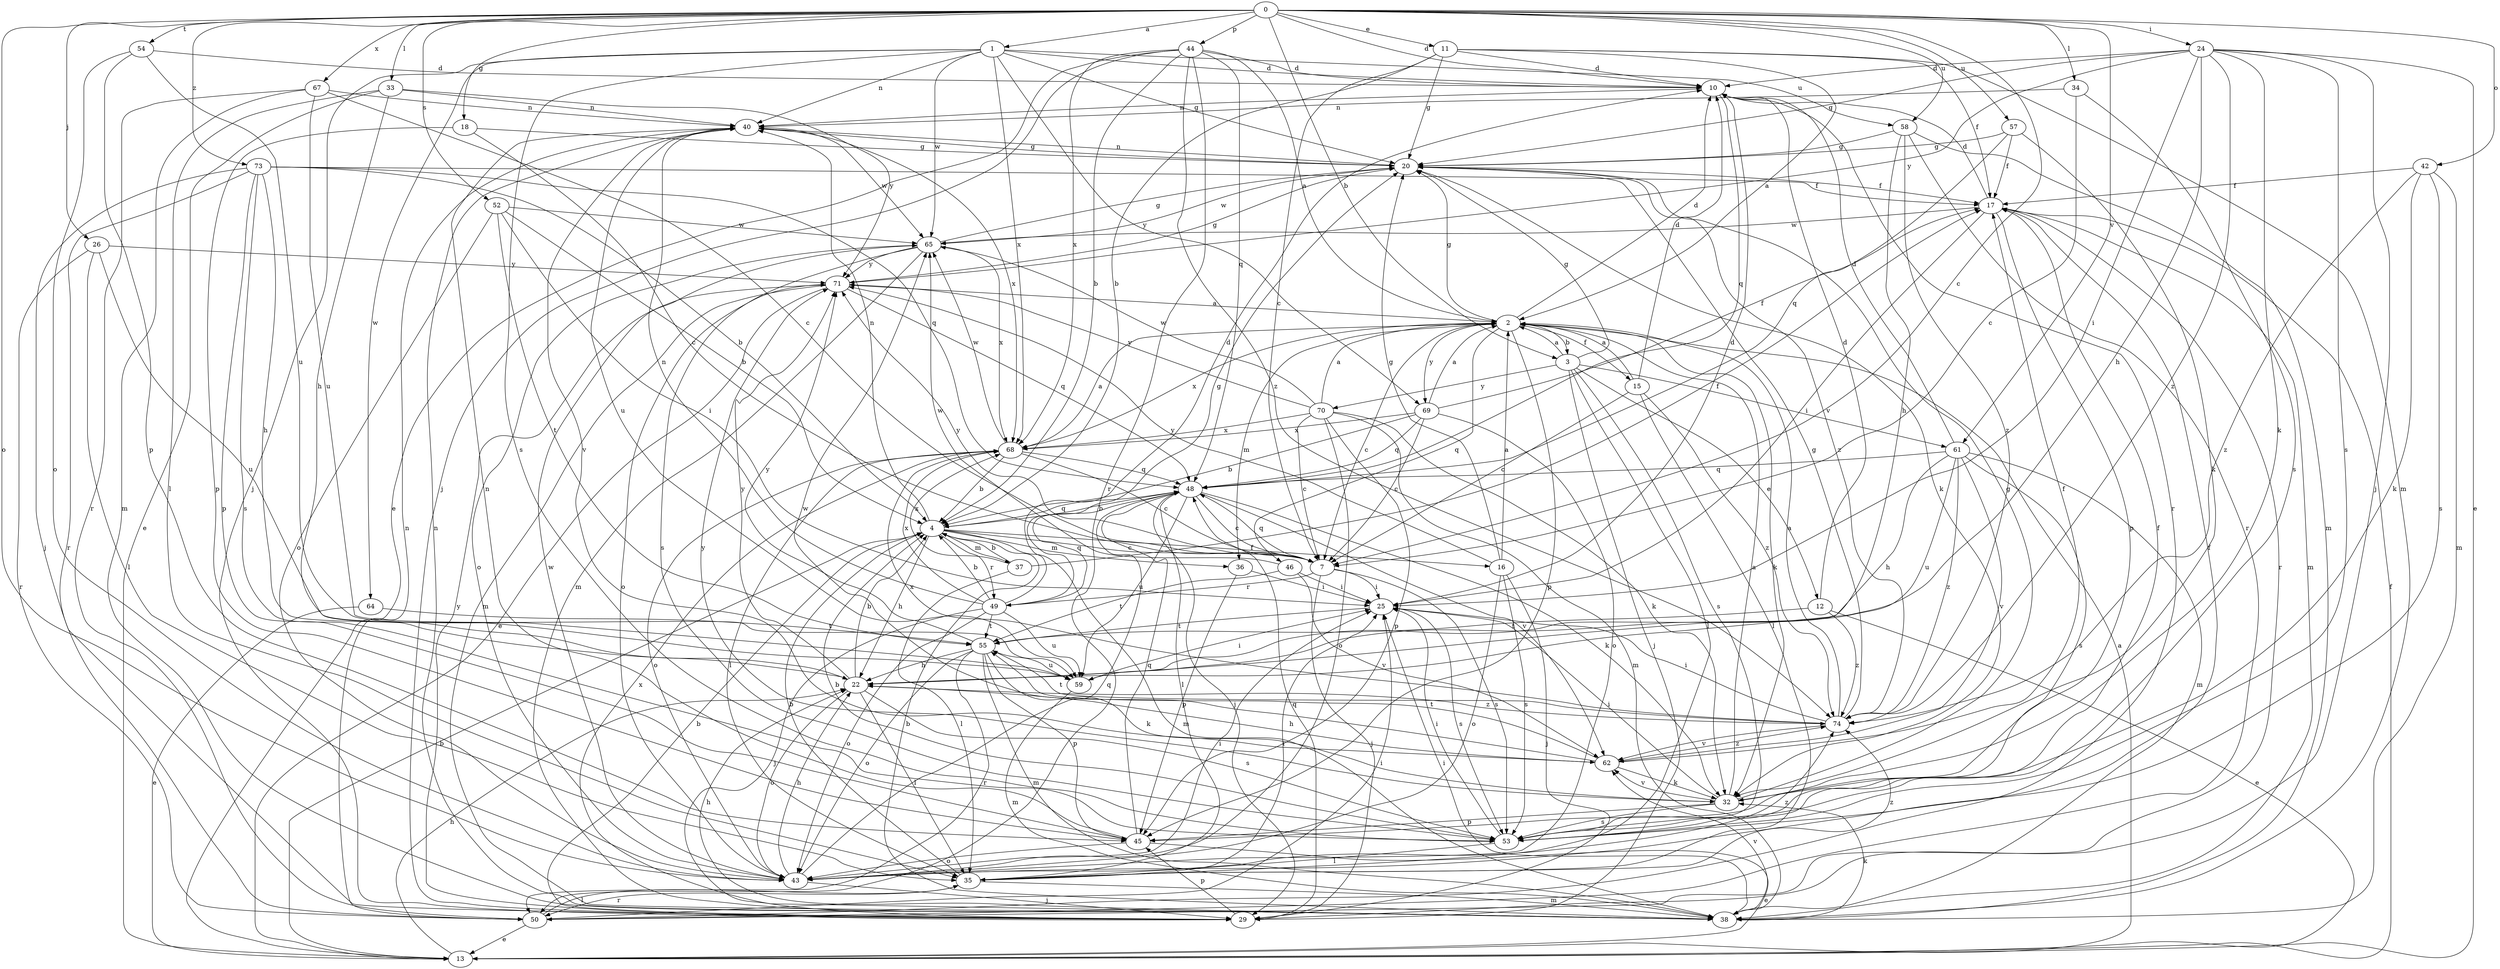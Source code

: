 strict digraph  {
0;
1;
2;
3;
4;
7;
10;
11;
12;
13;
15;
16;
17;
18;
20;
22;
24;
25;
26;
29;
32;
33;
34;
35;
36;
37;
38;
40;
42;
43;
44;
45;
46;
48;
49;
50;
52;
53;
54;
55;
57;
58;
59;
61;
62;
64;
65;
67;
68;
69;
70;
71;
73;
74;
0 -> 1  [label=a];
0 -> 3  [label=b];
0 -> 7  [label=c];
0 -> 10  [label=d];
0 -> 11  [label=e];
0 -> 18  [label=g];
0 -> 24  [label=i];
0 -> 26  [label=j];
0 -> 33  [label=l];
0 -> 34  [label=l];
0 -> 42  [label=o];
0 -> 43  [label=o];
0 -> 44  [label=p];
0 -> 52  [label=s];
0 -> 54  [label=t];
0 -> 57  [label=u];
0 -> 58  [label=u];
0 -> 61  [label=v];
0 -> 67  [label=x];
0 -> 73  [label=z];
1 -> 10  [label=d];
1 -> 20  [label=g];
1 -> 29  [label=j];
1 -> 40  [label=n];
1 -> 53  [label=s];
1 -> 58  [label=u];
1 -> 64  [label=w];
1 -> 65  [label=w];
1 -> 68  [label=x];
1 -> 69  [label=y];
2 -> 3  [label=b];
2 -> 7  [label=c];
2 -> 10  [label=d];
2 -> 15  [label=f];
2 -> 20  [label=g];
2 -> 32  [label=k];
2 -> 36  [label=m];
2 -> 45  [label=p];
2 -> 46  [label=q];
2 -> 68  [label=x];
2 -> 69  [label=y];
3 -> 2  [label=a];
3 -> 12  [label=e];
3 -> 20  [label=g];
3 -> 29  [label=j];
3 -> 35  [label=l];
3 -> 53  [label=s];
3 -> 61  [label=v];
3 -> 70  [label=y];
4 -> 7  [label=c];
4 -> 16  [label=f];
4 -> 22  [label=h];
4 -> 36  [label=m];
4 -> 37  [label=m];
4 -> 38  [label=m];
4 -> 40  [label=n];
4 -> 48  [label=q];
4 -> 49  [label=r];
7 -> 25  [label=i];
7 -> 29  [label=j];
7 -> 48  [label=q];
7 -> 49  [label=r];
7 -> 53  [label=s];
7 -> 71  [label=y];
10 -> 40  [label=n];
10 -> 48  [label=q];
10 -> 50  [label=r];
11 -> 2  [label=a];
11 -> 4  [label=b];
11 -> 7  [label=c];
11 -> 10  [label=d];
11 -> 17  [label=f];
11 -> 20  [label=g];
11 -> 38  [label=m];
12 -> 10  [label=d];
12 -> 13  [label=e];
12 -> 55  [label=t];
12 -> 74  [label=z];
13 -> 2  [label=a];
13 -> 4  [label=b];
13 -> 17  [label=f];
13 -> 22  [label=h];
15 -> 2  [label=a];
15 -> 7  [label=c];
15 -> 10  [label=d];
15 -> 35  [label=l];
15 -> 74  [label=z];
16 -> 2  [label=a];
16 -> 20  [label=g];
16 -> 29  [label=j];
16 -> 43  [label=o];
16 -> 53  [label=s];
16 -> 71  [label=y];
17 -> 10  [label=d];
17 -> 25  [label=i];
17 -> 38  [label=m];
17 -> 45  [label=p];
17 -> 50  [label=r];
17 -> 65  [label=w];
18 -> 7  [label=c];
18 -> 20  [label=g];
18 -> 45  [label=p];
20 -> 17  [label=f];
20 -> 32  [label=k];
20 -> 40  [label=n];
20 -> 65  [label=w];
20 -> 74  [label=z];
22 -> 4  [label=b];
22 -> 35  [label=l];
22 -> 43  [label=o];
22 -> 53  [label=s];
22 -> 71  [label=y];
22 -> 74  [label=z];
24 -> 10  [label=d];
24 -> 13  [label=e];
24 -> 20  [label=g];
24 -> 22  [label=h];
24 -> 25  [label=i];
24 -> 29  [label=j];
24 -> 32  [label=k];
24 -> 53  [label=s];
24 -> 71  [label=y];
24 -> 74  [label=z];
25 -> 10  [label=d];
25 -> 53  [label=s];
25 -> 55  [label=t];
26 -> 35  [label=l];
26 -> 50  [label=r];
26 -> 59  [label=u];
26 -> 71  [label=y];
29 -> 4  [label=b];
29 -> 45  [label=p];
29 -> 48  [label=q];
29 -> 71  [label=y];
32 -> 2  [label=a];
32 -> 20  [label=g];
32 -> 25  [label=i];
32 -> 45  [label=p];
32 -> 53  [label=s];
32 -> 62  [label=v];
32 -> 71  [label=y];
33 -> 13  [label=e];
33 -> 22  [label=h];
33 -> 35  [label=l];
33 -> 40  [label=n];
33 -> 71  [label=y];
34 -> 7  [label=c];
34 -> 40  [label=n];
34 -> 53  [label=s];
35 -> 4  [label=b];
35 -> 25  [label=i];
35 -> 38  [label=m];
35 -> 50  [label=r];
35 -> 74  [label=z];
36 -> 25  [label=i];
36 -> 45  [label=p];
37 -> 4  [label=b];
37 -> 17  [label=f];
37 -> 35  [label=l];
37 -> 68  [label=x];
38 -> 4  [label=b];
38 -> 22  [label=h];
38 -> 25  [label=i];
38 -> 32  [label=k];
38 -> 40  [label=n];
38 -> 62  [label=v];
38 -> 68  [label=x];
40 -> 20  [label=g];
40 -> 59  [label=u];
40 -> 62  [label=v];
40 -> 65  [label=w];
40 -> 68  [label=x];
42 -> 17  [label=f];
42 -> 32  [label=k];
42 -> 38  [label=m];
42 -> 53  [label=s];
42 -> 74  [label=z];
43 -> 17  [label=f];
43 -> 22  [label=h];
43 -> 25  [label=i];
43 -> 29  [label=j];
43 -> 48  [label=q];
43 -> 65  [label=w];
43 -> 74  [label=z];
44 -> 2  [label=a];
44 -> 4  [label=b];
44 -> 10  [label=d];
44 -> 13  [label=e];
44 -> 29  [label=j];
44 -> 48  [label=q];
44 -> 50  [label=r];
44 -> 68  [label=x];
44 -> 74  [label=z];
45 -> 13  [label=e];
45 -> 40  [label=n];
45 -> 43  [label=o];
45 -> 48  [label=q];
46 -> 25  [label=i];
46 -> 55  [label=t];
46 -> 62  [label=v];
46 -> 65  [label=w];
48 -> 4  [label=b];
48 -> 7  [label=c];
48 -> 29  [label=j];
48 -> 32  [label=k];
48 -> 35  [label=l];
48 -> 59  [label=u];
48 -> 62  [label=v];
49 -> 4  [label=b];
49 -> 10  [label=d];
49 -> 20  [label=g];
49 -> 29  [label=j];
49 -> 40  [label=n];
49 -> 43  [label=o];
49 -> 48  [label=q];
49 -> 55  [label=t];
49 -> 59  [label=u];
49 -> 68  [label=x];
50 -> 13  [label=e];
50 -> 25  [label=i];
50 -> 35  [label=l];
50 -> 40  [label=n];
52 -> 4  [label=b];
52 -> 25  [label=i];
52 -> 43  [label=o];
52 -> 55  [label=t];
52 -> 65  [label=w];
53 -> 4  [label=b];
53 -> 17  [label=f];
53 -> 25  [label=i];
53 -> 35  [label=l];
54 -> 10  [label=d];
54 -> 43  [label=o];
54 -> 45  [label=p];
54 -> 59  [label=u];
55 -> 22  [label=h];
55 -> 32  [label=k];
55 -> 38  [label=m];
55 -> 43  [label=o];
55 -> 45  [label=p];
55 -> 50  [label=r];
55 -> 59  [label=u];
55 -> 71  [label=y];
57 -> 17  [label=f];
57 -> 20  [label=g];
57 -> 32  [label=k];
57 -> 48  [label=q];
58 -> 20  [label=g];
58 -> 22  [label=h];
58 -> 38  [label=m];
58 -> 50  [label=r];
58 -> 74  [label=z];
59 -> 25  [label=i];
59 -> 38  [label=m];
61 -> 10  [label=d];
61 -> 22  [label=h];
61 -> 38  [label=m];
61 -> 48  [label=q];
61 -> 53  [label=s];
61 -> 59  [label=u];
61 -> 62  [label=v];
61 -> 74  [label=z];
62 -> 17  [label=f];
62 -> 22  [label=h];
62 -> 32  [label=k];
62 -> 55  [label=t];
62 -> 65  [label=w];
62 -> 74  [label=z];
64 -> 13  [label=e];
64 -> 55  [label=t];
65 -> 20  [label=g];
65 -> 38  [label=m];
65 -> 43  [label=o];
65 -> 53  [label=s];
65 -> 68  [label=x];
65 -> 71  [label=y];
67 -> 7  [label=c];
67 -> 38  [label=m];
67 -> 40  [label=n];
67 -> 50  [label=r];
67 -> 59  [label=u];
68 -> 2  [label=a];
68 -> 4  [label=b];
68 -> 7  [label=c];
68 -> 35  [label=l];
68 -> 43  [label=o];
68 -> 48  [label=q];
68 -> 65  [label=w];
69 -> 2  [label=a];
69 -> 4  [label=b];
69 -> 7  [label=c];
69 -> 17  [label=f];
69 -> 43  [label=o];
69 -> 48  [label=q];
69 -> 68  [label=x];
70 -> 2  [label=a];
70 -> 7  [label=c];
70 -> 32  [label=k];
70 -> 38  [label=m];
70 -> 43  [label=o];
70 -> 45  [label=p];
70 -> 65  [label=w];
70 -> 68  [label=x];
70 -> 71  [label=y];
71 -> 2  [label=a];
71 -> 13  [label=e];
71 -> 20  [label=g];
71 -> 38  [label=m];
71 -> 43  [label=o];
71 -> 48  [label=q];
73 -> 4  [label=b];
73 -> 17  [label=f];
73 -> 22  [label=h];
73 -> 29  [label=j];
73 -> 45  [label=p];
73 -> 48  [label=q];
73 -> 50  [label=r];
73 -> 53  [label=s];
74 -> 2  [label=a];
74 -> 20  [label=g];
74 -> 25  [label=i];
74 -> 55  [label=t];
74 -> 62  [label=v];
74 -> 68  [label=x];
}
